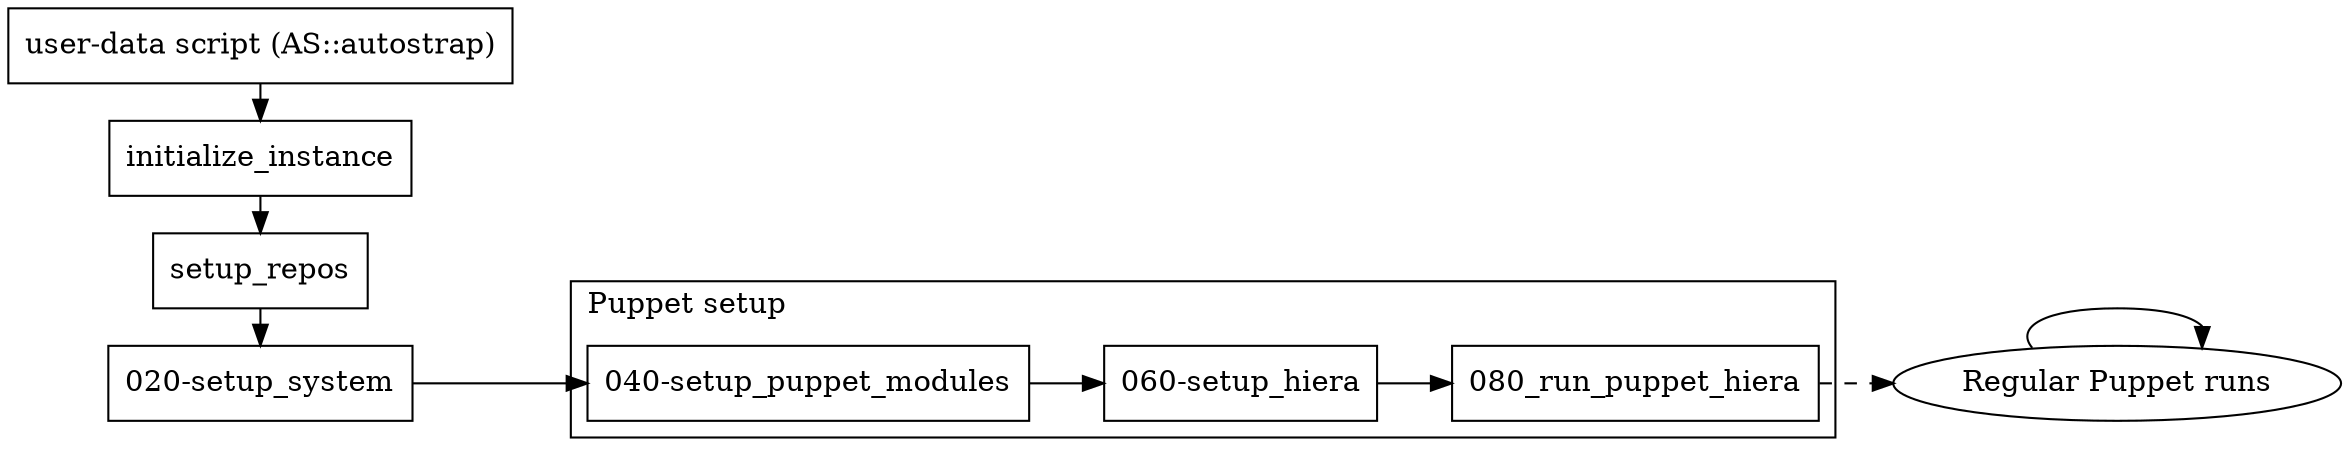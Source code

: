 digraph{

  // Global settings

  node [shape=box]
  rankdir=LR

  // nodes/node groups

  autostrap [label="user-data script (AS::autostrap)"];
  initialize_instance;
  {rank=same; autostrap, initialize_instance, setup_system, setup_repos}

  setup_system[label="020-setup_system"];
  setup_repos;

  subgraph cluster_puppet {
    setup_puppet_modules[label="040-setup_puppet_modules"];
    setup_hiera[label="060-setup_hiera"];
    run_puppet_hiera[label="080_run_puppet_hiera"];

    setup_puppet_modules -> setup_hiera -> run_puppet_hiera;
    label = "Puppet setup";
    labeljust=l;
    }



  puppet[shape=ellipse, label="Regular Puppet runs"];

  // edges

  autostrap -> initialize_instance;

  initialize_instance -> setup_repos;
  setup_repos -> setup_system;
  setup_system -> setup_puppet_modules;


  run_puppet_hiera -> puppet[style=dashed];
  puppet -> puppet;

}
